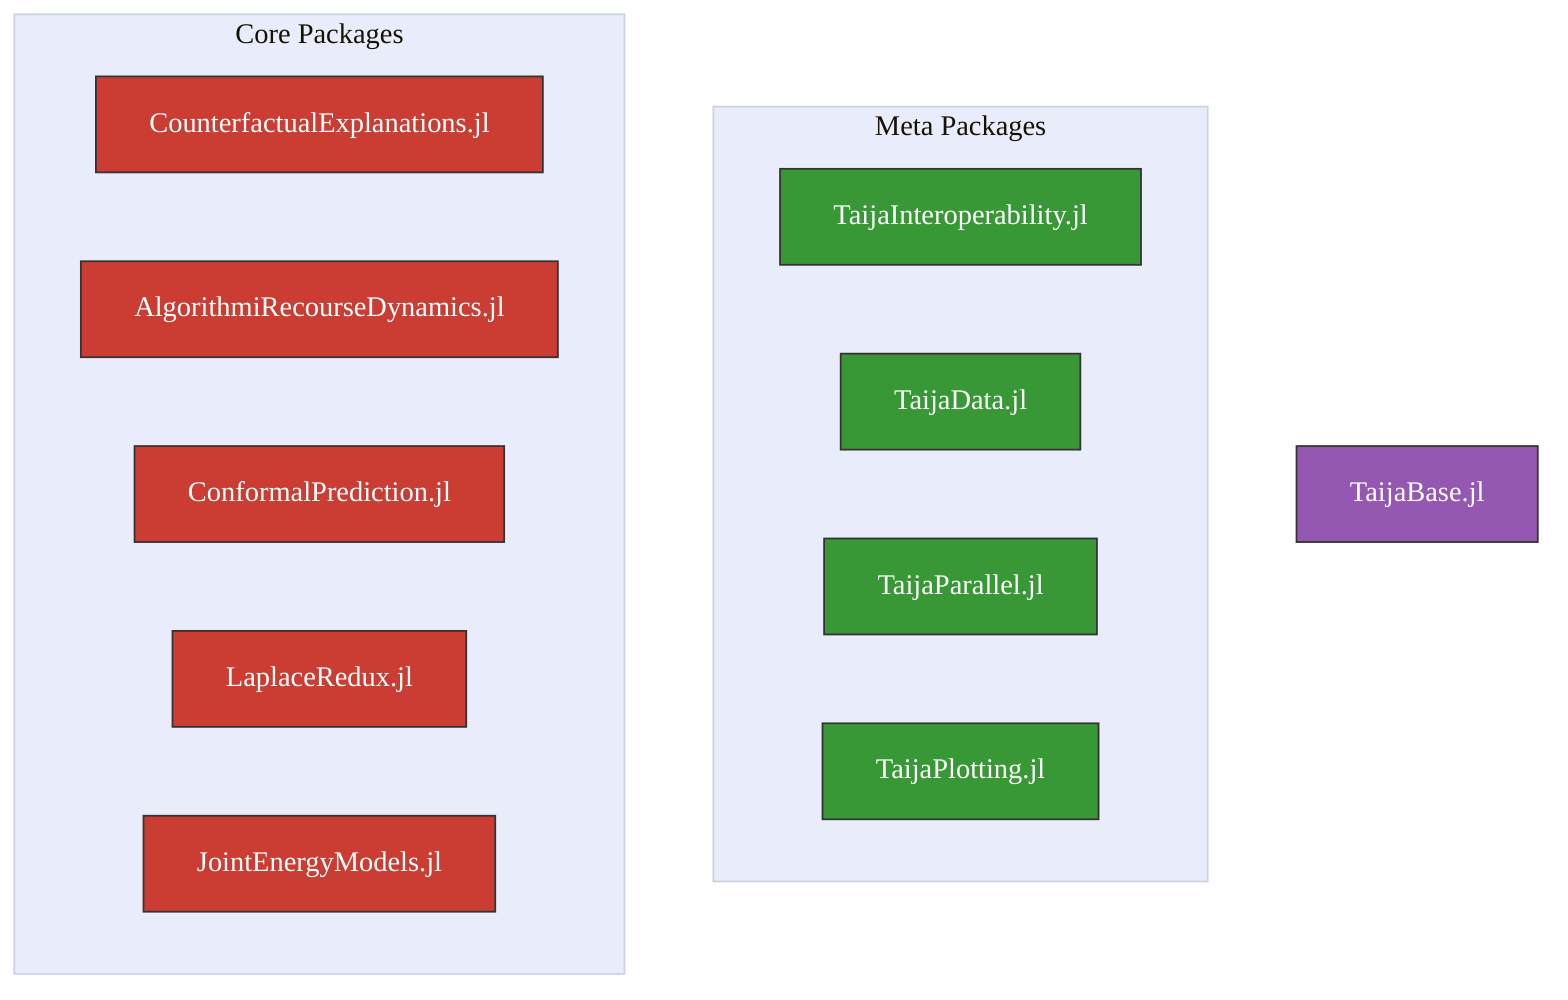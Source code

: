 %%{
  init: {
    'theme': 'base',
    'themeVariables': {
      'primaryColor': '#BB2528',
      'primaryTextColor': '#fff',
      'primaryBorderColor': '#7C0000',
      'lineColor': '#F8B229',
      'secondaryColor': '#006100',
      'tertiaryColor': '#e9edfb',
      'fontFamily': "avenir"
    }
  }
}%%

flowchart TB

    classDef taija fill:#389836,stroke:#333,color:#fff;
    classDef core fill:#CB3C33,stroke:#333,color:#fff;
    classDef base fill:#9558B2,stroke:#333,color:#fff;

    %% Base
    base["TaijaBase.jl"]

    %% Meta
    interop["TaijaInteroperability.jl"]
    data["TaijaData.jl"]
    parallel["TaijaParallel.jl"]
    plotting["TaijaPlotting.jl"]

    %% Core
    ce["CounterfactualExplanations.jl"]
    ar["AlgorithmiRecourseDynamics.jl"]
    cp["ConformalPrediction.jl"]
    lr["LaplaceRedux.jl"]
    jem["JointEnergyModels.jl"]

    class base base;
    class interop,data,parallel,plotting taija;
    class ce,cp,lr,jem,ar core;

    %% Graph
    subgraph "Meta Packages"
        data & plotting & parallel & interop
    end

    subgraph "Core Packages"
        ce & cp & lr & jem & ar
    end